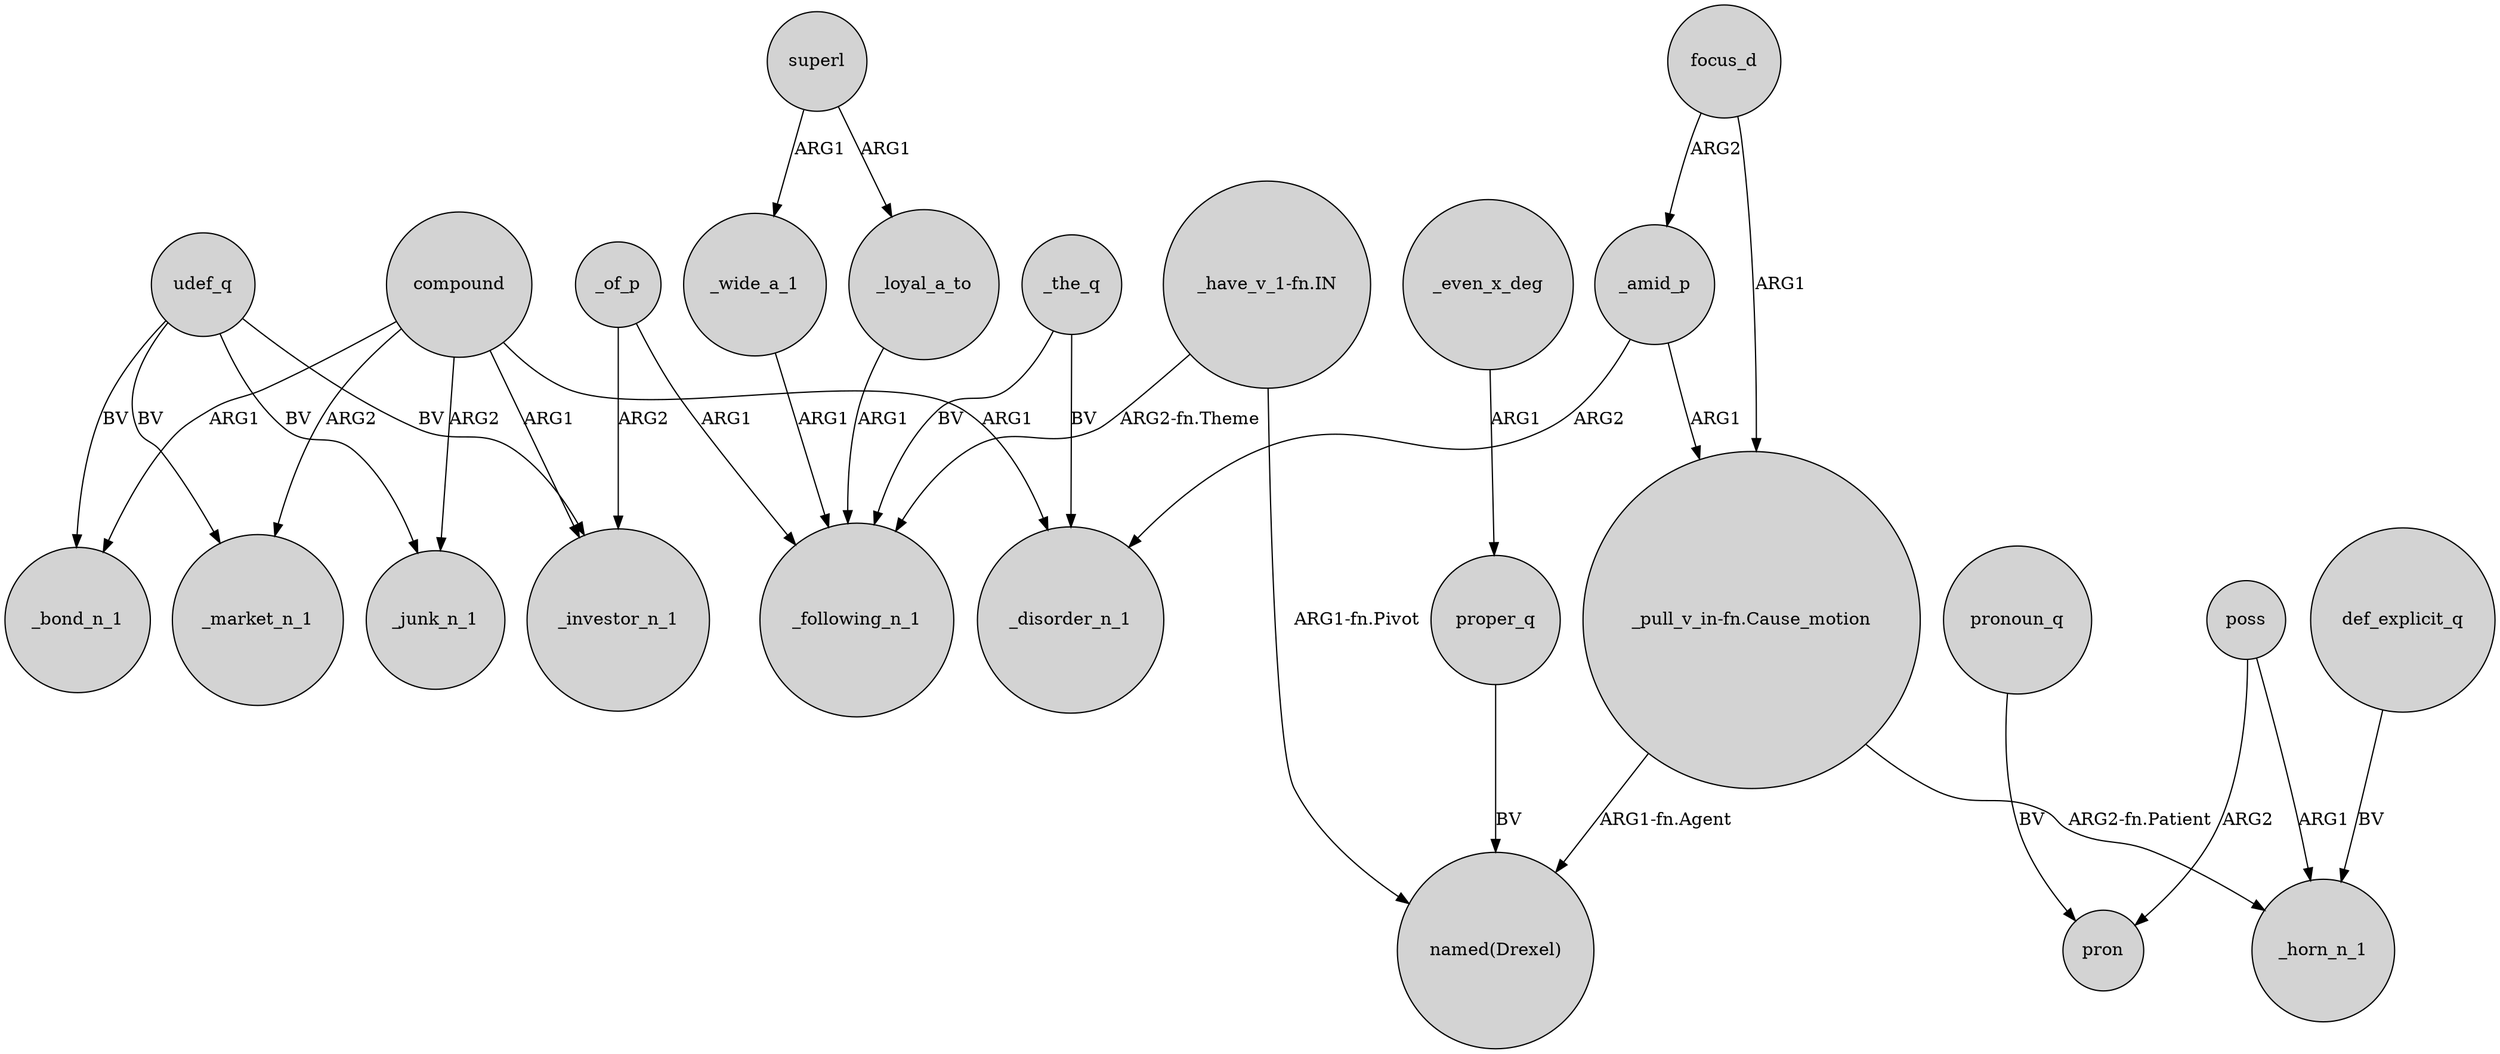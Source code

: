 digraph {
	node [shape=circle style=filled]
	compound -> _market_n_1 [label=ARG2]
	focus_d -> _amid_p [label=ARG2]
	_even_x_deg -> proper_q [label=ARG1]
	superl -> _wide_a_1 [label=ARG1]
	"_pull_v_in-fn.Cause_motion" -> "named(Drexel)" [label="ARG1-fn.Agent"]
	poss -> pron [label=ARG2]
	udef_q -> _investor_n_1 [label=BV]
	"_have_v_1-fn.IN" -> _following_n_1 [label="ARG2-fn.Theme"]
	proper_q -> "named(Drexel)" [label=BV]
	compound -> _bond_n_1 [label=ARG1]
	def_explicit_q -> _horn_n_1 [label=BV]
	udef_q -> _market_n_1 [label=BV]
	compound -> _junk_n_1 [label=ARG2]
	_the_q -> _disorder_n_1 [label=BV]
	udef_q -> _junk_n_1 [label=BV]
	_wide_a_1 -> _following_n_1 [label=ARG1]
	_amid_p -> "_pull_v_in-fn.Cause_motion" [label=ARG1]
	_of_p -> _investor_n_1 [label=ARG2]
	poss -> _horn_n_1 [label=ARG1]
	udef_q -> _bond_n_1 [label=BV]
	pronoun_q -> pron [label=BV]
	focus_d -> "_pull_v_in-fn.Cause_motion" [label=ARG1]
	compound -> _disorder_n_1 [label=ARG1]
	compound -> _investor_n_1 [label=ARG1]
	_amid_p -> _disorder_n_1 [label=ARG2]
	"_have_v_1-fn.IN" -> "named(Drexel)" [label="ARG1-fn.Pivot"]
	_loyal_a_to -> _following_n_1 [label=ARG1]
	superl -> _loyal_a_to [label=ARG1]
	"_pull_v_in-fn.Cause_motion" -> _horn_n_1 [label="ARG2-fn.Patient"]
	_of_p -> _following_n_1 [label=ARG1]
	_the_q -> _following_n_1 [label=BV]
}
